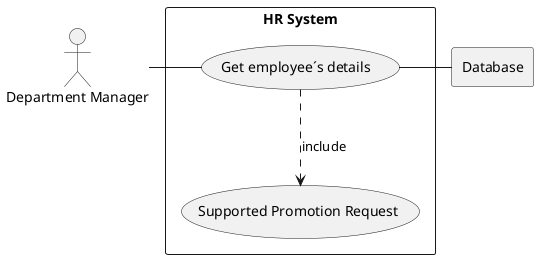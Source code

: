 @startuml
'https://plantuml.com/sequence-diagram
actor HR as "Department Manager"

rectangle Database

rectangle "HR System" {
    usecase UC4 as "Get employee´s details "

    usecase UCa as "Supported Promotion Request"

    HR - UC4
    UC4 ..> UCa : include
    UC4 - Database
}

@enduml